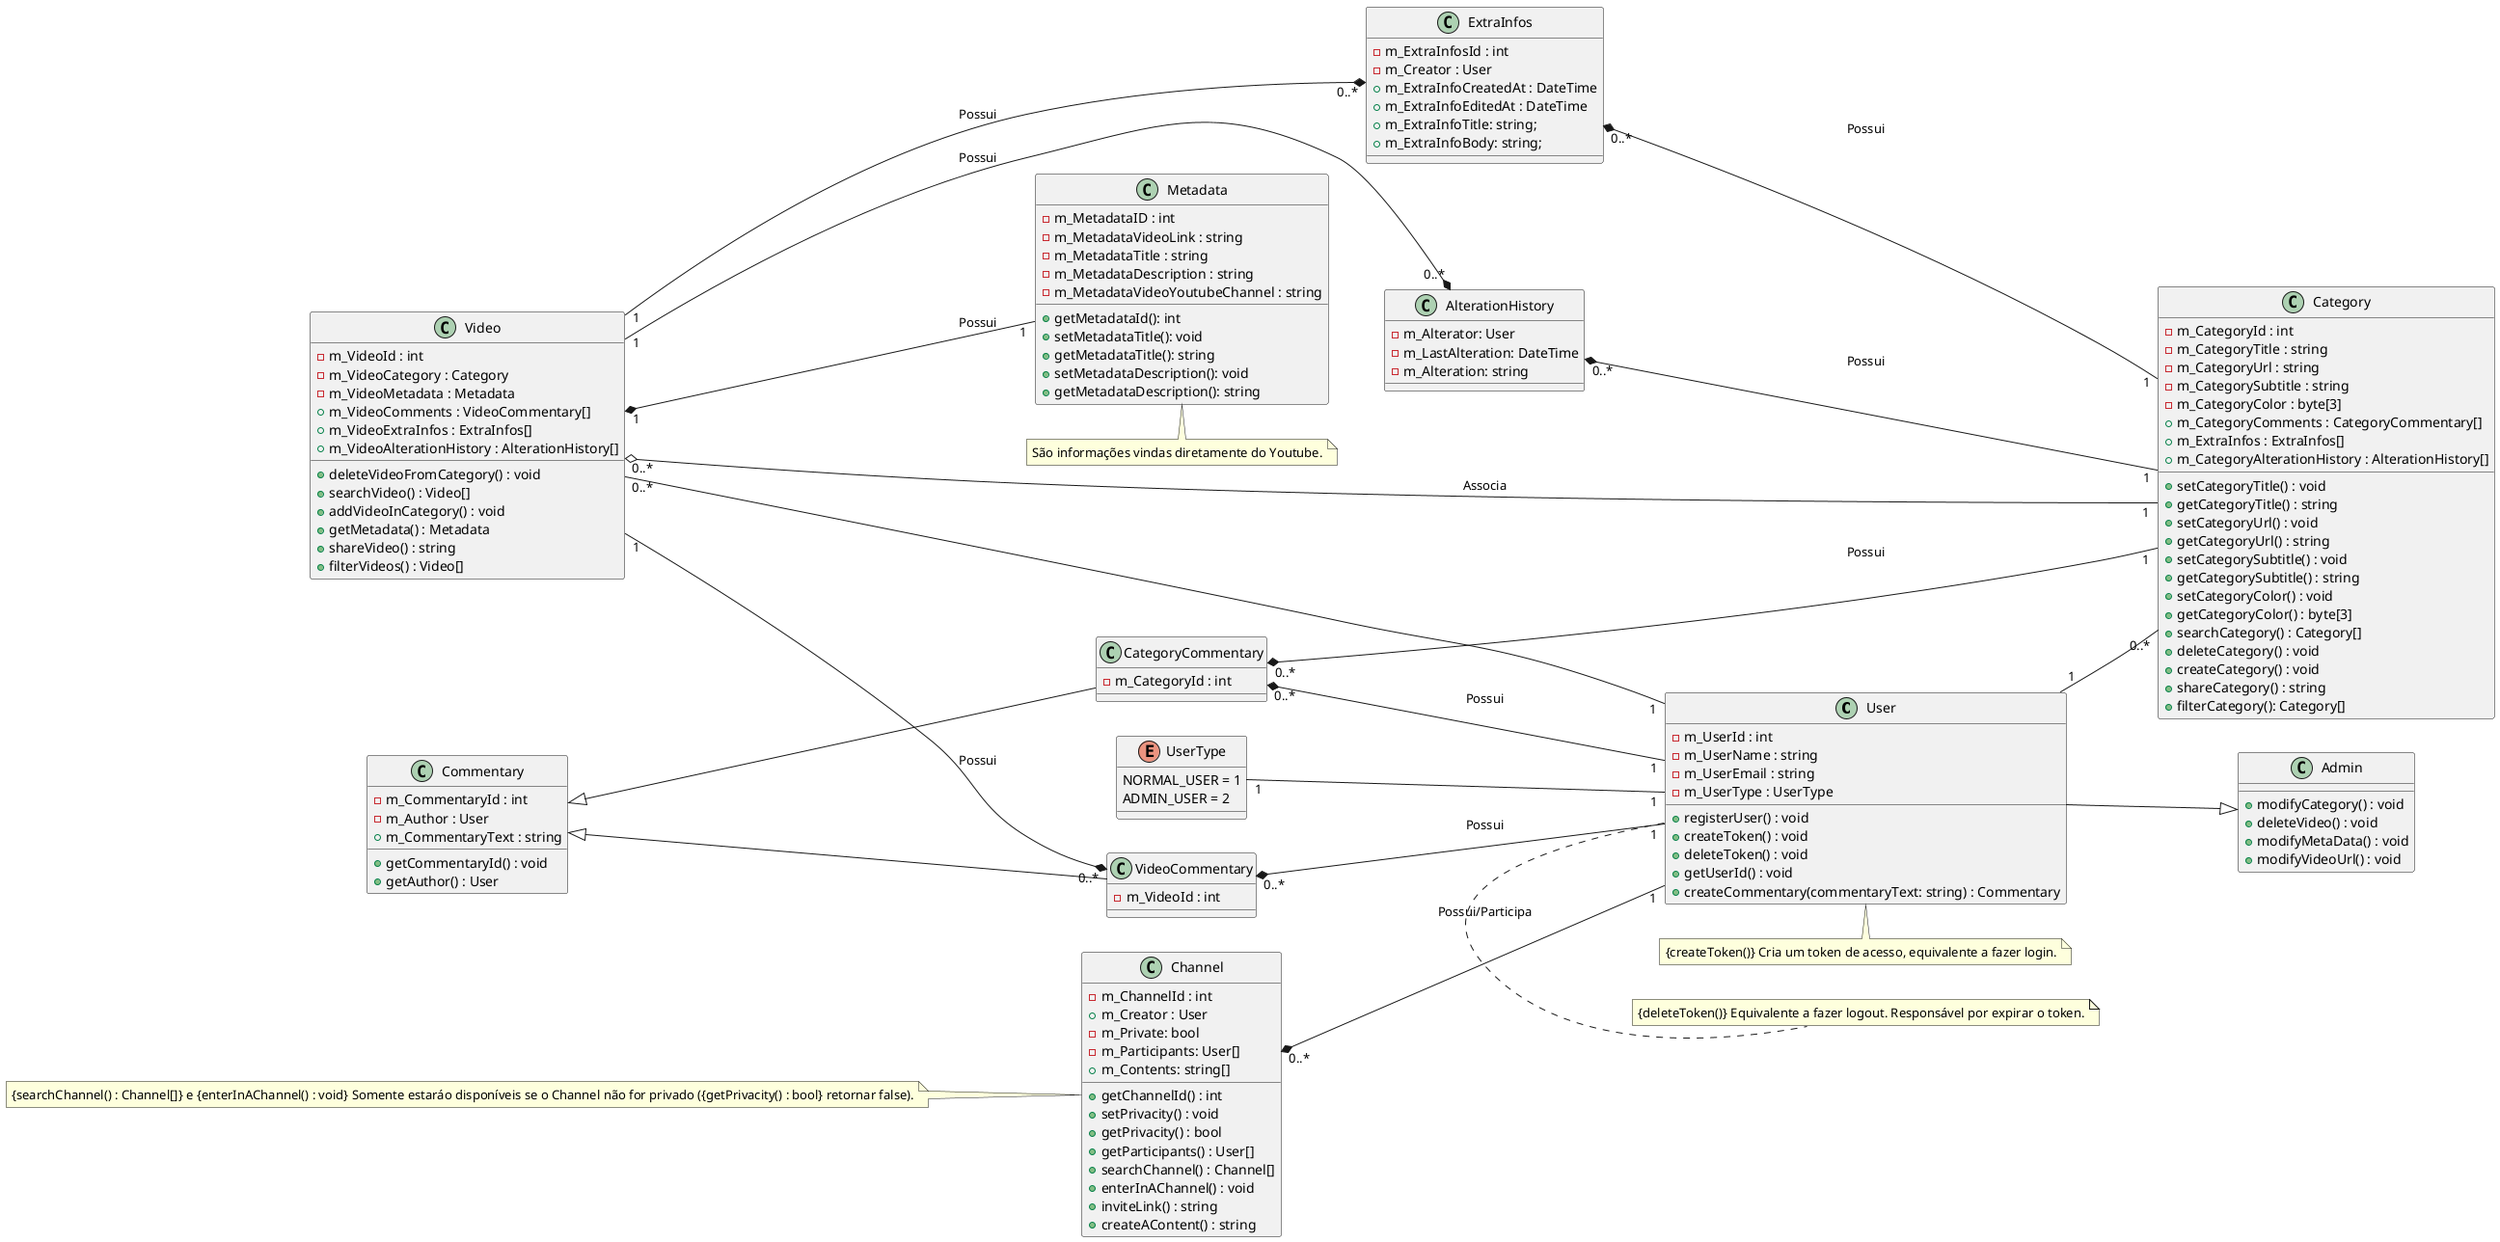 @startuml ClassDiagram

left to right direction

class User {
    -m_UserId : int
    -m_UserName : string
    -m_UserEmail : string
    -m_UserType : UserType
    +registerUser() : void
    +createToken() : void
    +deleteToken() : void
    +getUserId() : void
    +createCommentary(commentaryText: string) : Commentary
}

class Admin {
    +modifyCategory() : void
    +deleteVideo() : void
    +modifyMetaData() : void
    +modifyVideoUrl() : void
}

class Category {
    -m_CategoryId : int
    -m_CategoryTitle : string
    -m_CategoryUrl : string
    -m_CategorySubtitle : string
    -m_CategoryColor : byte[3]
    +m_CategoryComments : CategoryCommentary[]
    +m_ExtraInfos : ExtraInfos[]
    +m_CategoryAlterationHistory : AlterationHistory[]
    +setCategoryTitle() : void
    +getCategoryTitle() : string
    +setCategoryUrl() : void
    +getCategoryUrl() : string
    +setCategorySubtitle() : void
    +getCategorySubtitle() : string
    +setCategoryColor() : void
    +getCategoryColor() : byte[3]
    +searchCategory() : Category[]
    +deleteCategory() : void
    +createCategory() : void
    +shareCategory() : string
    +filterCategory(): Category[]
}

class Commentary {
    -m_CommentaryId : int
    -m_Author : User
    +m_CommentaryText : string
    +getCommentaryId() : void
    +getAuthor() : User
}

class VideoCommentary {
   -m_VideoId : int
}

class CategoryCommentary {
    -m_CategoryId : int
}

class ExtraInfos {
    -m_ExtraInfosId : int
    -m_Creator : User
    +m_ExtraInfoCreatedAt : DateTime
    +m_ExtraInfoEditedAt : DateTime
    +m_ExtraInfoTitle: string;
    +m_ExtraInfoBody: string;
}

class Video {
    -m_VideoId : int
    -m_VideoCategory : Category
    -m_VideoMetadata : Metadata
    +m_VideoComments : VideoCommentary[]
    +m_VideoExtraInfos : ExtraInfos[]
    +m_VideoAlterationHistory : AlterationHistory[]
    +deleteVideoFromCategory() : void
    +searchVideo() : Video[]
    +addVideoInCategory() : void
    +getMetadata() : Metadata
    +shareVideo() : string
    +filterVideos() : Video[]
}

class Metadata{
    -m_MetadataID : int
    -m_MetadataVideoLink : string
    -m_MetadataTitle : string
    -m_MetadataDescription : string
    -m_MetadataVideoYoutubeChannel : string
    +getMetadataId(): int
    +setMetadataTitle(): void
    +getMetadataTitle(): string
    +setMetadataDescription(): void
    +getMetadataDescription(): string
}

class AlterationHistory {
    -m_Alterator: User
    -m_LastAlteration: DateTime
    -m_Alteration: string
}

class Channel {
    -m_ChannelId : int
    +m_Creator : User
    -m_Private: bool
    -m_Participants: User[]
    +m_Contents: string[]
    +getChannelId() : int
    +setPrivacity() : void
    +getPrivacity() : bool
    +getParticipants() : User[]
    +searchChannel() : Channel[]
    +enterInAChannel() : void 
    +inviteLink() : string
    +createAContent() : string
}

enum UserType {
    NORMAL_USER = 1
    ADMIN_USER = 2
}

User "1"-up-"1" UserType
User "1"--"0..*" Category
User "1"--"0..*" Video
User --|> Admin
VideoCommentary "0..*"*--"1" User : Possui
CategoryCommentary "0..*"*--"1" User : Possui

VideoCommentary -up-|> Commentary
CategoryCommentary -up-|> Commentary

Video "1"*-down-"1" Metadata : Possui
Video "0..*" o-- "1" Category : Associa

VideoCommentary "0..*"*-up-"1" Video : Possui
ExtraInfos "0..*"*-up-"1" Video : Possui
AlterationHistory "0..*"*-up-"1" Video : Possui
Channel "0..*"*--"1" User : Possui/Participa

CategoryCommentary "0..*"*--"1" Category : Possui
ExtraInfos "0..*"*--"1" Category : Possui
AlterationHistory "0..*"*--"1" Category : Possui



note bottom of User : {createToken()} Cria um token de acesso, equivalente a fazer login.
note bottom of User : {deleteToken()} Equivalente a fazer logout. Responsável por expirar o token.

note left of Channel : {searchChannel() : Channel[]} e {enterInAChannel() : void} Somente estaráo disponíveis se o Channel não for privado ({getPrivacity() : bool} retornar false).

note bottom of Metadata : São informações vindas diretamente do Youtube.

@endtuml
